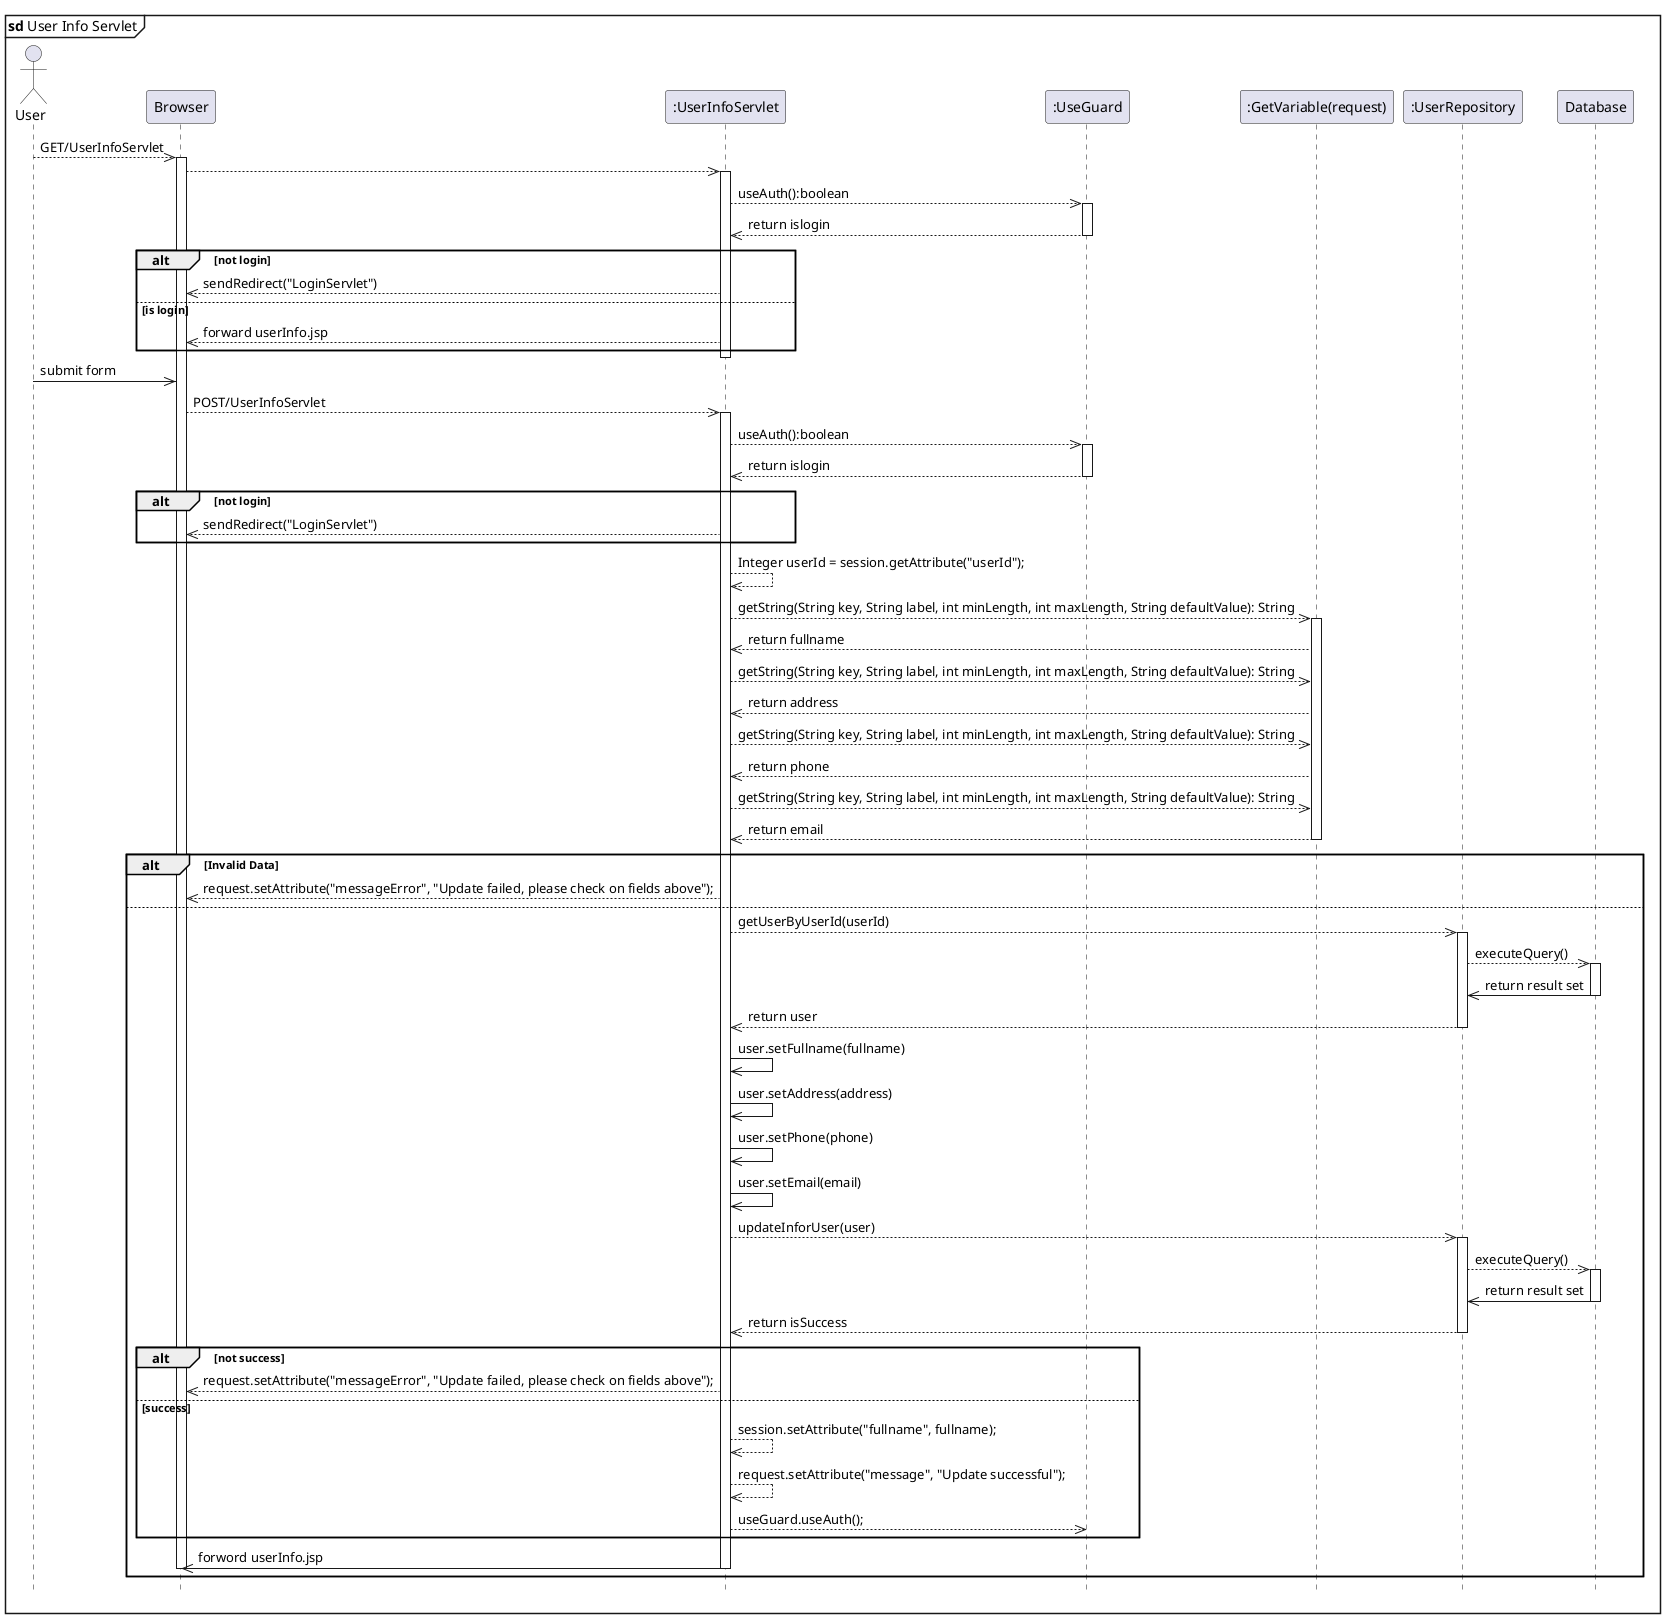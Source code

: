 @startuml userInfo

hide footbox
mainframe <b>sd</b> User Info Servlet
actor User
participant "Browser" as Browser
participant ":UserInfoServlet" as UserInfoServlet
participant ":UseGuard" as UseGuard
participant ":GetVariable(request)" as GetVariable
participant ":UserRepository" as UserRepository
participant "Database" as Database

User -->> Browser: GET/UserInfoServlet
activate Browser    
    Browser -->> UserInfoServlet :
    activate UserInfoServlet
    UserInfoServlet -->> UseGuard: useAuth():boolean 
    activate UseGuard
        UseGuard -->> UserInfoServlet: return islogin
    deactivate UseGuard
    alt not login
        UserInfoServlet -->> Browser: sendRedirect("LoginServlet")
    else is login
        UserInfoServlet -->> Browser: forward userInfo.jsp
    end
    deactivate UserInfoServlet

User ->> Browser: submit form
    Browser -->> UserInfoServlet: POST/UserInfoServlet
    activate UserInfoServlet
    UserInfoServlet -->> UseGuard: useAuth():boolean 
    activate UseGuard
     UseGuard -->> UserInfoServlet: return islogin
    deactivate UseGuard
    alt not login
        UserInfoServlet -->> Browser: sendRedirect("LoginServlet")
    end
    UserInfoServlet -->> UserInfoServlet: Integer userId = session.getAttribute("userId");
    UserInfoServlet -->> GetVariable:getString(String key, String label, int minLength, int maxLength, String defaultValue): String
    activate GetVariable
    GetVariable -->> UserInfoServlet: return fullname

    UserInfoServlet -->> GetVariable:getString(String key, String label, int minLength, int maxLength, String defaultValue): String
    GetVariable -->> UserInfoServlet:return address

    UserInfoServlet -->> GetVariable:getString(String key, String label, int minLength, int maxLength, String defaultValue): String
    GetVariable -->> UserInfoServlet:return phone

    UserInfoServlet -->> GetVariable:getString(String key, String label, int minLength, int maxLength, String defaultValue): String
    GetVariable -->> UserInfoServlet:return email

    deactivate GetVariable
    alt Invalid Data 
        UserInfoServlet -->> Browser: request.setAttribute("messageError", "Update failed, please check on fields above");
    else 
        UserInfoServlet -->> UserRepository: getUserByUserId(userId)
        activate UserRepository
            UserRepository -->> Database: executeQuery()
            activate Database
                Database ->> UserRepository: return result set
            deactivate Database
            UserRepository -->> UserInfoServlet: return user
        deactivate UserRepository
        
        UserInfoServlet ->> UserInfoServlet: user.setFullname(fullname)
        UserInfoServlet ->> UserInfoServlet: user.setAddress(address)
        UserInfoServlet ->> UserInfoServlet: user.setPhone(phone)
        UserInfoServlet ->> UserInfoServlet: user.setEmail(email)

        UserInfoServlet -->> UserRepository: updateInforUser(user)
        activate UserRepository
            UserRepository -->> Database: executeQuery()
            activate Database
                Database ->> UserRepository: return result set
            deactivate Database
            UserRepository -->> UserInfoServlet: return isSuccess
        deactivate UserRepository

        alt not success
            UserInfoServlet -->> Browser: request.setAttribute("messageError", "Update failed, please check on fields above");
        else success
            UserInfoServlet -->> UserInfoServlet: session.setAttribute("fullname", fullname);
            UserInfoServlet -->> UserInfoServlet: request.setAttribute("message", "Update successful");
            UserInfoServlet -->> UseGuard: useGuard.useAuth();
        end
        UserInfoServlet ->> Browser: forword userInfo.jsp
    deactivate UserInfoServlet
deactivate Browser
    end
